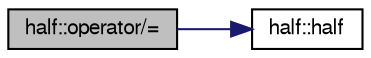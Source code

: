 digraph "half::operator/="
{
  bgcolor="transparent";
  edge [fontname="FreeSans",fontsize="10",labelfontname="FreeSans",labelfontsize="10"];
  node [fontname="FreeSans",fontsize="10",shape=record];
  rankdir="LR";
  Node1 [label="half::operator/=",height=0.2,width=0.4,color="black", fillcolor="grey75", style="filled" fontcolor="black"];
  Node1 -> Node2 [color="midnightblue",fontsize="10",style="solid",fontname="FreeSans"];
  Node2 [label="half::half",height=0.2,width=0.4,color="black",URL="$d2/d29/classhalf.html#a188a8702ec45b86e0471aea90cad511e"];
}
